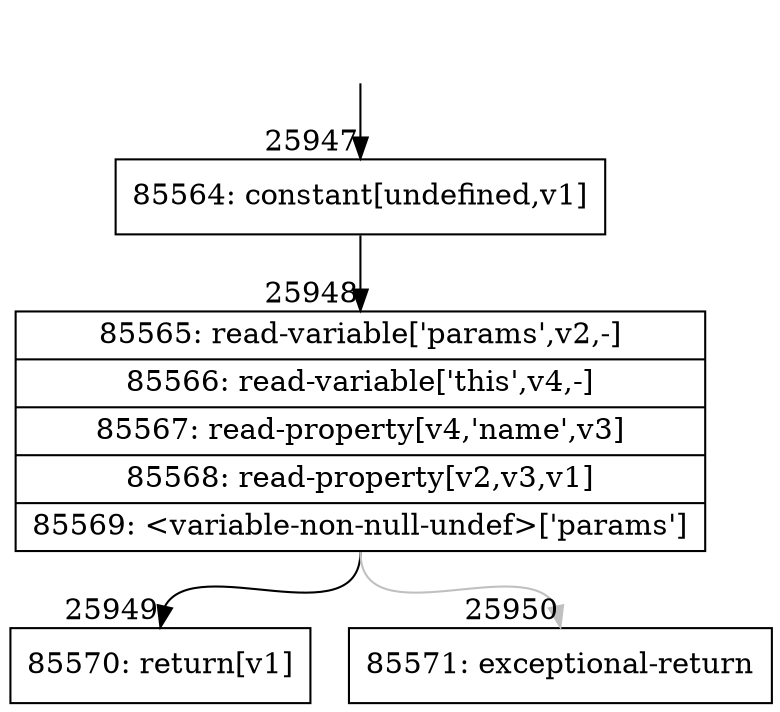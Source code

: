 digraph {
rankdir="TD"
BB_entry2274[shape=none,label=""];
BB_entry2274 -> BB25947 [tailport=s, headport=n, headlabel="    25947"]
BB25947 [shape=record label="{85564: constant[undefined,v1]}" ] 
BB25947 -> BB25948 [tailport=s, headport=n, headlabel="      25948"]
BB25948 [shape=record label="{85565: read-variable['params',v2,-]|85566: read-variable['this',v4,-]|85567: read-property[v4,'name',v3]|85568: read-property[v2,v3,v1]|85569: \<variable-non-null-undef\>['params']}" ] 
BB25948 -> BB25949 [tailport=s, headport=n, headlabel="      25949"]
BB25948 -> BB25950 [tailport=s, headport=n, color=gray, headlabel="      25950"]
BB25949 [shape=record label="{85570: return[v1]}" ] 
BB25950 [shape=record label="{85571: exceptional-return}" ] 
//#$~ 47540
}
